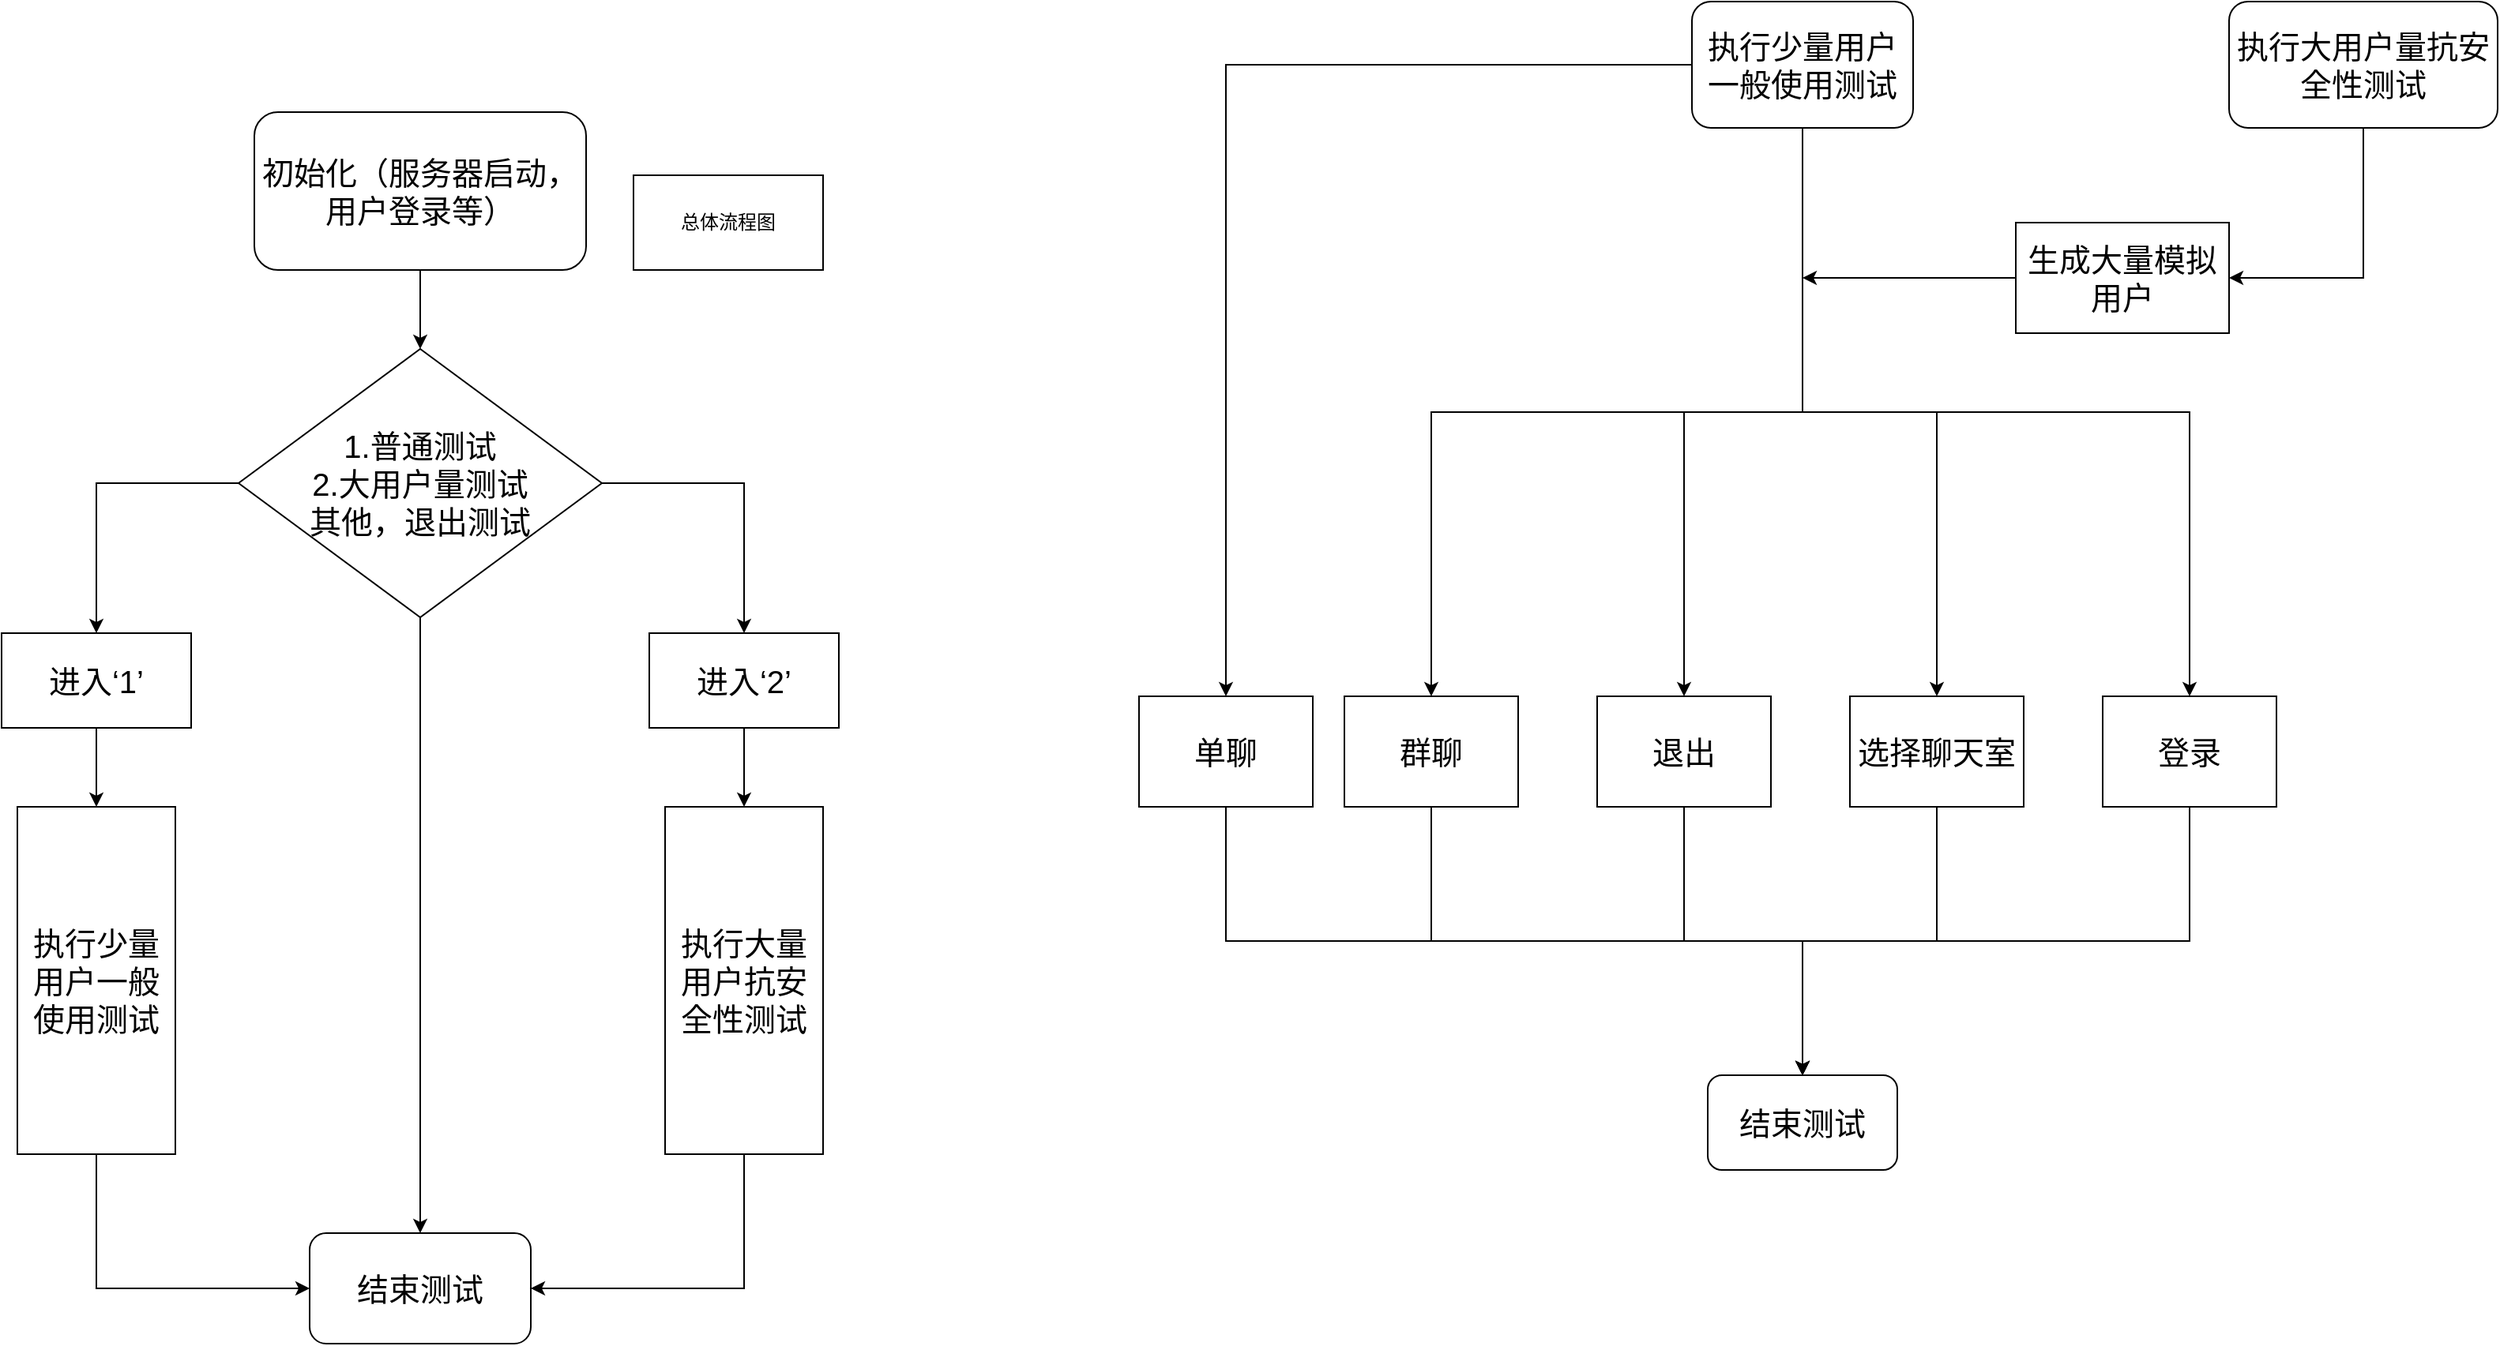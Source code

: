 <mxfile version="22.1.8" type="github">
  <diagram id="R2lEEEUBdFMjLlhIrx00" name="Page-1">
    <mxGraphModel dx="1097" dy="572" grid="1" gridSize="10" guides="1" tooltips="1" connect="1" arrows="1" fold="1" page="1" pageScale="1" pageWidth="850" pageHeight="1100" math="0" shadow="0" extFonts="Permanent Marker^https://fonts.googleapis.com/css?family=Permanent+Marker">
      <root>
        <mxCell id="0" />
        <mxCell id="1" parent="0" />
        <mxCell id="DDyuou-iMdk4PMovxVfH-10" style="edgeStyle=orthogonalEdgeStyle;rounded=0;orthogonalLoop=1;jettySize=auto;html=1;entryX=0.5;entryY=0;entryDx=0;entryDy=0;" parent="1" source="DDyuou-iMdk4PMovxVfH-2" target="DDyuou-iMdk4PMovxVfH-8" edge="1">
          <mxGeometry relative="1" as="geometry" />
        </mxCell>
        <mxCell id="DDyuou-iMdk4PMovxVfH-11" style="edgeStyle=orthogonalEdgeStyle;rounded=0;orthogonalLoop=1;jettySize=auto;html=1;exitX=1;exitY=0.5;exitDx=0;exitDy=0;exitPerimeter=0;entryX=0.5;entryY=0;entryDx=0;entryDy=0;" parent="1" source="DDyuou-iMdk4PMovxVfH-2" target="DDyuou-iMdk4PMovxVfH-9" edge="1">
          <mxGeometry relative="1" as="geometry" />
        </mxCell>
        <mxCell id="DDyuou-iMdk4PMovxVfH-17" style="edgeStyle=orthogonalEdgeStyle;rounded=0;orthogonalLoop=1;jettySize=auto;html=1;entryX=0.5;entryY=0;entryDx=0;entryDy=0;" parent="1" source="DDyuou-iMdk4PMovxVfH-2" target="DDyuou-iMdk4PMovxVfH-16" edge="1">
          <mxGeometry relative="1" as="geometry" />
        </mxCell>
        <mxCell id="DDyuou-iMdk4PMovxVfH-2" value="&lt;font style=&quot;font-size: 20px;&quot;&gt;1.普通测试&lt;br&gt;2.大用户量测试&lt;br&gt;其他，退出测试&lt;br&gt;&lt;/font&gt;" style="strokeWidth=1;html=1;shape=mxgraph.flowchart.decision;whiteSpace=wrap;" parent="1" vertex="1">
          <mxGeometry x="310" y="400" width="230" height="170" as="geometry" />
        </mxCell>
        <mxCell id="DDyuou-iMdk4PMovxVfH-6" style="edgeStyle=orthogonalEdgeStyle;rounded=0;orthogonalLoop=1;jettySize=auto;html=1;exitX=0.5;exitY=1;exitDx=0;exitDy=0;entryX=0.5;entryY=0;entryDx=0;entryDy=0;entryPerimeter=0;" parent="1" source="DDyuou-iMdk4PMovxVfH-5" target="DDyuou-iMdk4PMovxVfH-2" edge="1">
          <mxGeometry relative="1" as="geometry" />
        </mxCell>
        <mxCell id="DDyuou-iMdk4PMovxVfH-5" value="&lt;font style=&quot;font-size: 20px;&quot;&gt;初始化（服务器启动，用户登录等）&lt;/font&gt;" style="rounded=1;whiteSpace=wrap;html=1;" parent="1" vertex="1">
          <mxGeometry x="320" y="250" width="210" height="100" as="geometry" />
        </mxCell>
        <mxCell id="DDyuou-iMdk4PMovxVfH-13" style="edgeStyle=orthogonalEdgeStyle;rounded=0;orthogonalLoop=1;jettySize=auto;html=1;entryX=0.5;entryY=0;entryDx=0;entryDy=0;" parent="1" source="DDyuou-iMdk4PMovxVfH-8" target="DDyuou-iMdk4PMovxVfH-12" edge="1">
          <mxGeometry relative="1" as="geometry" />
        </mxCell>
        <mxCell id="DDyuou-iMdk4PMovxVfH-8" value="&lt;font style=&quot;font-size: 20px;&quot;&gt;进入‘1’&lt;/font&gt;" style="rounded=0;whiteSpace=wrap;html=1;" parent="1" vertex="1">
          <mxGeometry x="160" y="580" width="120" height="60" as="geometry" />
        </mxCell>
        <mxCell id="DDyuou-iMdk4PMovxVfH-15" style="edgeStyle=orthogonalEdgeStyle;rounded=0;orthogonalLoop=1;jettySize=auto;html=1;entryX=0.5;entryY=0;entryDx=0;entryDy=0;" parent="1" source="DDyuou-iMdk4PMovxVfH-9" target="DDyuou-iMdk4PMovxVfH-14" edge="1">
          <mxGeometry relative="1" as="geometry" />
        </mxCell>
        <mxCell id="DDyuou-iMdk4PMovxVfH-9" value="&lt;font style=&quot;font-size: 20px;&quot;&gt;进入‘2’&lt;/font&gt;" style="rounded=0;whiteSpace=wrap;html=1;" parent="1" vertex="1">
          <mxGeometry x="570" y="580" width="120" height="60" as="geometry" />
        </mxCell>
        <mxCell id="DDyuou-iMdk4PMovxVfH-18" style="edgeStyle=orthogonalEdgeStyle;rounded=0;orthogonalLoop=1;jettySize=auto;html=1;entryX=0;entryY=0.5;entryDx=0;entryDy=0;exitX=0.5;exitY=1;exitDx=0;exitDy=0;" parent="1" source="DDyuou-iMdk4PMovxVfH-12" target="DDyuou-iMdk4PMovxVfH-16" edge="1">
          <mxGeometry relative="1" as="geometry" />
        </mxCell>
        <mxCell id="DDyuou-iMdk4PMovxVfH-12" value="&lt;font style=&quot;font-size: 20px;&quot;&gt;执行少量用户一般使用测试&lt;/font&gt;" style="rounded=0;whiteSpace=wrap;html=1;" parent="1" vertex="1">
          <mxGeometry x="170" y="690" width="100" height="220" as="geometry" />
        </mxCell>
        <mxCell id="DDyuou-iMdk4PMovxVfH-19" style="edgeStyle=orthogonalEdgeStyle;rounded=0;orthogonalLoop=1;jettySize=auto;html=1;entryX=1;entryY=0.5;entryDx=0;entryDy=0;exitX=0.5;exitY=1;exitDx=0;exitDy=0;" parent="1" source="DDyuou-iMdk4PMovxVfH-14" target="DDyuou-iMdk4PMovxVfH-16" edge="1">
          <mxGeometry relative="1" as="geometry" />
        </mxCell>
        <mxCell id="DDyuou-iMdk4PMovxVfH-14" value="&lt;font style=&quot;font-size: 20px;&quot;&gt;执行大量用户抗安全性测试&lt;/font&gt;" style="rounded=0;whiteSpace=wrap;html=1;" parent="1" vertex="1">
          <mxGeometry x="580" y="690" width="100" height="220" as="geometry" />
        </mxCell>
        <mxCell id="DDyuou-iMdk4PMovxVfH-16" value="&lt;font style=&quot;font-size: 20px;&quot;&gt;结束&lt;font style=&quot;font-size: 20px;&quot;&gt;测试&lt;/font&gt;&lt;/font&gt;" style="rounded=1;whiteSpace=wrap;html=1;" parent="1" vertex="1">
          <mxGeometry x="355" y="960" width="140" height="70" as="geometry" />
        </mxCell>
        <mxCell id="DDyuou-iMdk4PMovxVfH-21" value="总体流程图" style="rounded=0;whiteSpace=wrap;html=1;" parent="1" vertex="1">
          <mxGeometry x="560" y="290" width="120" height="60" as="geometry" />
        </mxCell>
        <mxCell id="3C192OkVia84JhRyrZym-6" style="edgeStyle=orthogonalEdgeStyle;rounded=0;orthogonalLoop=1;jettySize=auto;html=1;entryX=0.5;entryY=0;entryDx=0;entryDy=0;" parent="1" source="DDyuou-iMdk4PMovxVfH-22" target="3C192OkVia84JhRyrZym-3" edge="1">
          <mxGeometry relative="1" as="geometry">
            <Array as="points">
              <mxPoint x="1300" y="440" />
              <mxPoint x="1225" y="440" />
            </Array>
          </mxGeometry>
        </mxCell>
        <mxCell id="3C192OkVia84JhRyrZym-7" style="edgeStyle=orthogonalEdgeStyle;rounded=0;orthogonalLoop=1;jettySize=auto;html=1;" parent="1" source="DDyuou-iMdk4PMovxVfH-22" target="3C192OkVia84JhRyrZym-4" edge="1">
          <mxGeometry relative="1" as="geometry" />
        </mxCell>
        <mxCell id="3C192OkVia84JhRyrZym-9" style="edgeStyle=orthogonalEdgeStyle;rounded=0;orthogonalLoop=1;jettySize=auto;html=1;entryX=0.5;entryY=0;entryDx=0;entryDy=0;exitX=0.5;exitY=1;exitDx=0;exitDy=0;" parent="1" source="DDyuou-iMdk4PMovxVfH-22" target="3C192OkVia84JhRyrZym-2" edge="1">
          <mxGeometry relative="1" as="geometry" />
        </mxCell>
        <mxCell id="3C192OkVia84JhRyrZym-10" style="edgeStyle=orthogonalEdgeStyle;rounded=0;orthogonalLoop=1;jettySize=auto;html=1;entryX=0.5;entryY=0;entryDx=0;entryDy=0;exitX=0.5;exitY=1;exitDx=0;exitDy=0;" parent="1" source="DDyuou-iMdk4PMovxVfH-22" target="3C192OkVia84JhRyrZym-5" edge="1">
          <mxGeometry relative="1" as="geometry" />
        </mxCell>
        <mxCell id="DiUEei2Plksr3eaDnP1G-5" style="edgeStyle=orthogonalEdgeStyle;rounded=0;orthogonalLoop=1;jettySize=auto;html=1;entryX=0.5;entryY=0;entryDx=0;entryDy=0;" edge="1" parent="1" source="DDyuou-iMdk4PMovxVfH-22" target="DiUEei2Plksr3eaDnP1G-1">
          <mxGeometry relative="1" as="geometry" />
        </mxCell>
        <mxCell id="DDyuou-iMdk4PMovxVfH-22" value="&lt;font style=&quot;font-size: 20px;&quot;&gt;执行少量用户一般使用测试&lt;/font&gt;" style="rounded=1;whiteSpace=wrap;html=1;" parent="1" vertex="1">
          <mxGeometry x="1230" y="180" width="140" height="80" as="geometry" />
        </mxCell>
        <mxCell id="3C192OkVia84JhRyrZym-12" style="edgeStyle=orthogonalEdgeStyle;rounded=0;orthogonalLoop=1;jettySize=auto;html=1;entryX=1;entryY=0.5;entryDx=0;entryDy=0;" parent="1" source="DDyuou-iMdk4PMovxVfH-23" target="3C192OkVia84JhRyrZym-11" edge="1">
          <mxGeometry relative="1" as="geometry" />
        </mxCell>
        <mxCell id="DDyuou-iMdk4PMovxVfH-23" value="&lt;font style=&quot;font-size: 20px;&quot;&gt;执行大用户量抗安全性测试&lt;/font&gt;" style="rounded=1;whiteSpace=wrap;html=1;" parent="1" vertex="1">
          <mxGeometry x="1570" y="180" width="170" height="80" as="geometry" />
        </mxCell>
        <mxCell id="3C192OkVia84JhRyrZym-15" style="edgeStyle=orthogonalEdgeStyle;rounded=0;orthogonalLoop=1;jettySize=auto;html=1;entryX=0.5;entryY=0;entryDx=0;entryDy=0;exitX=0.5;exitY=1;exitDx=0;exitDy=0;" parent="1" source="3C192OkVia84JhRyrZym-2" target="3C192OkVia84JhRyrZym-14" edge="1">
          <mxGeometry relative="1" as="geometry" />
        </mxCell>
        <mxCell id="3C192OkVia84JhRyrZym-2" value="&lt;font style=&quot;font-size: 20px;&quot;&gt;群聊&lt;/font&gt;" style="rounded=0;whiteSpace=wrap;html=1;" parent="1" vertex="1">
          <mxGeometry x="1010" y="620" width="110" height="70" as="geometry" />
        </mxCell>
        <mxCell id="3C192OkVia84JhRyrZym-16" style="edgeStyle=orthogonalEdgeStyle;rounded=0;orthogonalLoop=1;jettySize=auto;html=1;entryX=0.5;entryY=0;entryDx=0;entryDy=0;" parent="1" source="3C192OkVia84JhRyrZym-3" target="3C192OkVia84JhRyrZym-14" edge="1">
          <mxGeometry relative="1" as="geometry" />
        </mxCell>
        <mxCell id="3C192OkVia84JhRyrZym-3" value="&lt;span style=&quot;font-size: 20px;&quot;&gt;退出&lt;/span&gt;" style="rounded=0;whiteSpace=wrap;html=1;" parent="1" vertex="1">
          <mxGeometry x="1170" y="620" width="110" height="70" as="geometry" />
        </mxCell>
        <mxCell id="3C192OkVia84JhRyrZym-17" style="edgeStyle=orthogonalEdgeStyle;rounded=0;orthogonalLoop=1;jettySize=auto;html=1;entryX=0.5;entryY=0;entryDx=0;entryDy=0;" parent="1" source="3C192OkVia84JhRyrZym-4" target="3C192OkVia84JhRyrZym-14" edge="1">
          <mxGeometry relative="1" as="geometry" />
        </mxCell>
        <mxCell id="3C192OkVia84JhRyrZym-4" value="&lt;span style=&quot;font-size: 20px;&quot;&gt;选择聊天室&lt;/span&gt;" style="rounded=0;whiteSpace=wrap;html=1;" parent="1" vertex="1">
          <mxGeometry x="1330" y="620" width="110" height="70" as="geometry" />
        </mxCell>
        <mxCell id="3C192OkVia84JhRyrZym-18" style="edgeStyle=orthogonalEdgeStyle;rounded=0;orthogonalLoop=1;jettySize=auto;html=1;entryX=0.5;entryY=0;entryDx=0;entryDy=0;exitX=0.5;exitY=1;exitDx=0;exitDy=0;" parent="1" source="3C192OkVia84JhRyrZym-5" target="3C192OkVia84JhRyrZym-14" edge="1">
          <mxGeometry relative="1" as="geometry" />
        </mxCell>
        <mxCell id="3C192OkVia84JhRyrZym-5" value="&lt;span style=&quot;font-size: 20px;&quot;&gt;登录&lt;/span&gt;" style="rounded=0;whiteSpace=wrap;html=1;" parent="1" vertex="1">
          <mxGeometry x="1490" y="620" width="110" height="70" as="geometry" />
        </mxCell>
        <mxCell id="3C192OkVia84JhRyrZym-13" style="edgeStyle=orthogonalEdgeStyle;rounded=0;orthogonalLoop=1;jettySize=auto;html=1;" parent="1" source="3C192OkVia84JhRyrZym-11" edge="1">
          <mxGeometry relative="1" as="geometry">
            <mxPoint x="1300" y="355" as="targetPoint" />
          </mxGeometry>
        </mxCell>
        <mxCell id="3C192OkVia84JhRyrZym-11" value="&lt;font style=&quot;font-size: 20px;&quot;&gt;生成大量模拟用户&lt;/font&gt;" style="rounded=0;whiteSpace=wrap;html=1;" parent="1" vertex="1">
          <mxGeometry x="1435" y="320" width="135" height="70" as="geometry" />
        </mxCell>
        <mxCell id="3C192OkVia84JhRyrZym-14" value="&lt;font style=&quot;font-size: 20px;&quot;&gt;结束测试&lt;/font&gt;" style="rounded=1;whiteSpace=wrap;html=1;" parent="1" vertex="1">
          <mxGeometry x="1240" y="860" width="120" height="60" as="geometry" />
        </mxCell>
        <mxCell id="DiUEei2Plksr3eaDnP1G-4" style="edgeStyle=orthogonalEdgeStyle;rounded=0;orthogonalLoop=1;jettySize=auto;html=1;entryX=0.5;entryY=0;entryDx=0;entryDy=0;exitX=0.5;exitY=1;exitDx=0;exitDy=0;" edge="1" parent="1" source="DiUEei2Plksr3eaDnP1G-1" target="3C192OkVia84JhRyrZym-14">
          <mxGeometry relative="1" as="geometry">
            <mxPoint x="1695" y="685" as="sourcePoint" />
            <mxPoint x="1300" y="855" as="targetPoint" />
            <Array as="points">
              <mxPoint x="935" y="775" />
              <mxPoint x="1300" y="775" />
            </Array>
          </mxGeometry>
        </mxCell>
        <mxCell id="DiUEei2Plksr3eaDnP1G-1" value="&lt;span style=&quot;font-size: 20px;&quot;&gt;单聊&lt;/span&gt;" style="rounded=0;whiteSpace=wrap;html=1;" vertex="1" parent="1">
          <mxGeometry x="880" y="620" width="110" height="70" as="geometry" />
        </mxCell>
      </root>
    </mxGraphModel>
  </diagram>
</mxfile>
